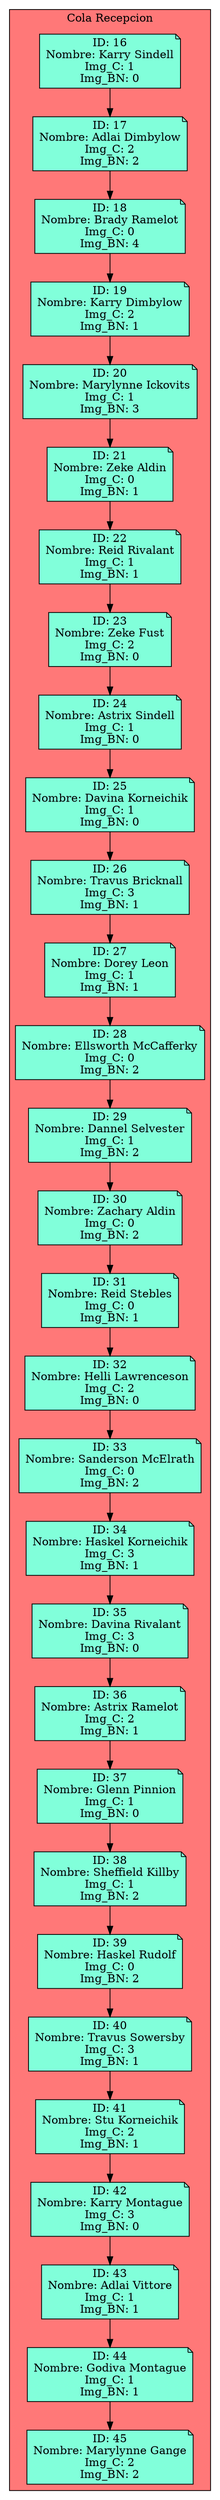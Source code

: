 digraph L {
node[shape=note fillcolor="#A181FF" style =filled]
subgraph cluster_p{
    label= " Cola Recepcion "
    bgcolor = "#FF7878"
Nodo1668016508[label="ID: 16
Nombre: Karry Sindell
Img_C: 1
Img_BN: 0",fillcolor="#81FFDA"]
Nodo1336735375[label="ID: 17
Nombre: Adlai Dimbylow
Img_C: 2
Img_BN: 2",fillcolor="#81FFDA"]
Nodo1984990929[label="ID: 18
Nombre: Brady Ramelot
Img_C: 0
Img_BN: 4",fillcolor="#81FFDA"]
Nodo1105423942[label="ID: 19
Nombre: Karry Dimbylow
Img_C: 2
Img_BN: 1",fillcolor="#81FFDA"]
Nodo558216562[label="ID: 20
Nombre: Marylynne Ickovits
Img_C: 1
Img_BN: 3",fillcolor="#81FFDA"]
Nodo667821226[label="ID: 21
Nombre: Zeke Aldin
Img_C: 0
Img_BN: 1",fillcolor="#81FFDA"]
Nodo1209702763[label="ID: 22
Nombre: Reid Rivalant
Img_C: 1
Img_BN: 1",fillcolor="#81FFDA"]
Nodo1028780142[label="ID: 23
Nombre: Zeke Fust
Img_C: 2
Img_BN: 0",fillcolor="#81FFDA"]
Nodo105374791[label="ID: 24
Nombre: Astrix Sindell
Img_C: 1
Img_BN: 0",fillcolor="#81FFDA"]
Nodo1107024580[label="ID: 25
Nombre: Davina Korneichik
Img_C: 1
Img_BN: 0",fillcolor="#81FFDA"]
Nodo1010856212[label="ID: 26
Nombre: Travus Bricknall
Img_C: 3
Img_BN: 1",fillcolor="#81FFDA"]
Nodo411506101[label="ID: 27
Nombre: Dorey Leon
Img_C: 1
Img_BN: 1",fillcolor="#81FFDA"]
Nodo514455215[label="ID: 28
Nombre: Ellsworth McCafferky
Img_C: 0
Img_BN: 2",fillcolor="#81FFDA"]
Nodo58940486[label="ID: 29
Nombre: Dannel Selvester
Img_C: 1
Img_BN: 2",fillcolor="#81FFDA"]
Nodo501107890[label="ID: 30
Nombre: Zachary Aldin
Img_C: 0
Img_BN: 2",fillcolor="#81FFDA"]
Nodo1449263511[label="ID: 31
Nombre: Reid Stebles
Img_C: 0
Img_BN: 1",fillcolor="#81FFDA"]
Nodo422396878[label="ID: 32
Nombre: Helli Lawrenceson
Img_C: 2
Img_BN: 0",fillcolor="#81FFDA"]
Nodo1912962767[label="ID: 33
Nombre: Sanderson McElrath
Img_C: 0
Img_BN: 2",fillcolor="#81FFDA"]
Nodo1201484275[label="ID: 34
Nombre: Haskel Korneichik
Img_C: 3
Img_BN: 1",fillcolor="#81FFDA"]
Nodo1089418272[label="ID: 35
Nombre: Davina Rivalant
Img_C: 3
Img_BN: 0",fillcolor="#81FFDA"]
Nodo1509791656[label="ID: 36
Nombre: Astrix Ramelot
Img_C: 2
Img_BN: 1",fillcolor="#81FFDA"]
Nodo257608164[label="ID: 37
Nombre: Glenn Pinnion
Img_C: 1
Img_BN: 0",fillcolor="#81FFDA"]
Nodo306115458[label="ID: 38
Nombre: Sheffield Killby
Img_C: 1
Img_BN: 2",fillcolor="#81FFDA"]
Nodo1122606666[label="ID: 39
Nombre: Haskel Rudolf
Img_C: 0
Img_BN: 2",fillcolor="#81FFDA"]
Nodo2141817446[label="ID: 40
Nombre: Travus Sowersby
Img_C: 3
Img_BN: 1",fillcolor="#81FFDA"]
Nodo369049246[label="ID: 41
Nombre: Stu Korneichik
Img_C: 2
Img_BN: 1",fillcolor="#81FFDA"]
Nodo1021436681[label="ID: 42
Nombre: Karry Montague
Img_C: 3
Img_BN: 0",fillcolor="#81FFDA"]
Nodo1202683709[label="ID: 43
Nombre: Adlai Vittore
Img_C: 1
Img_BN: 1",fillcolor="#81FFDA"]
Nodo2087885397[label="ID: 44
Nombre: Godiva Montague
Img_C: 1
Img_BN: 1",fillcolor="#81FFDA"]
Nodo530737374[label="ID: 45
Nombre: Marylynne Gange
Img_C: 2
Img_BN: 2",fillcolor="#81FFDA"]
Nodo1668016508 -> Nodo1336735375
Nodo1336735375 -> Nodo1984990929
Nodo1984990929 -> Nodo1105423942
Nodo1105423942 -> Nodo558216562
Nodo558216562 -> Nodo667821226
Nodo667821226 -> Nodo1209702763
Nodo1209702763 -> Nodo1028780142
Nodo1028780142 -> Nodo105374791
Nodo105374791 -> Nodo1107024580
Nodo1107024580 -> Nodo1010856212
Nodo1010856212 -> Nodo411506101
Nodo411506101 -> Nodo514455215
Nodo514455215 -> Nodo58940486
Nodo58940486 -> Nodo501107890
Nodo501107890 -> Nodo1449263511
Nodo1449263511 -> Nodo422396878
Nodo422396878 -> Nodo1912962767
Nodo1912962767 -> Nodo1201484275
Nodo1201484275 -> Nodo1089418272
Nodo1089418272 -> Nodo1509791656
Nodo1509791656 -> Nodo257608164
Nodo257608164 -> Nodo306115458
Nodo306115458 -> Nodo1122606666
Nodo1122606666 -> Nodo2141817446
Nodo2141817446 -> Nodo369049246
Nodo369049246 -> Nodo1021436681
Nodo1021436681 -> Nodo1202683709
Nodo1202683709 -> Nodo2087885397
Nodo2087885397 -> Nodo530737374
}}